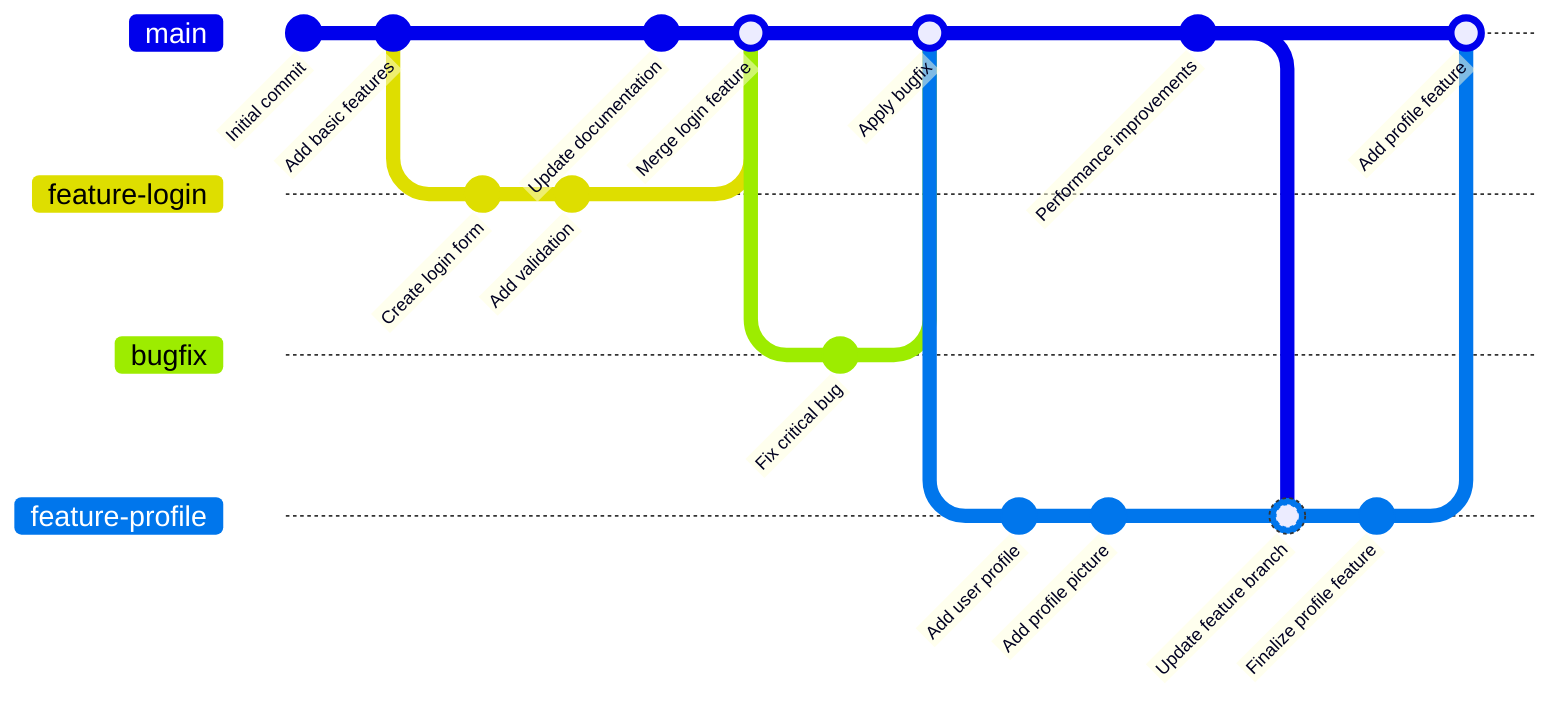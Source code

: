 gitGraph
    commit id: "Initial commit"
    commit id: "Add basic features"
    branch feature-login
    checkout feature-login
    commit id: "Create login form"
    commit id: "Add validation"
    checkout main
    commit id: "Update documentation"
    merge feature-login id: "Merge login feature"
    branch bugfix
    checkout bugfix
    commit id: "Fix critical bug"
    checkout main
    merge bugfix id: "Apply bugfix"
    branch feature-profile
    checkout feature-profile
    commit id: "Add user profile"
    commit id: "Add profile picture"
    checkout main
    commit id: "Performance improvements"
    checkout feature-profile
    merge main id: "Update feature branch"
    commit id: "Finalize profile feature"
    checkout main
    merge feature-profile id: "Add profile feature"